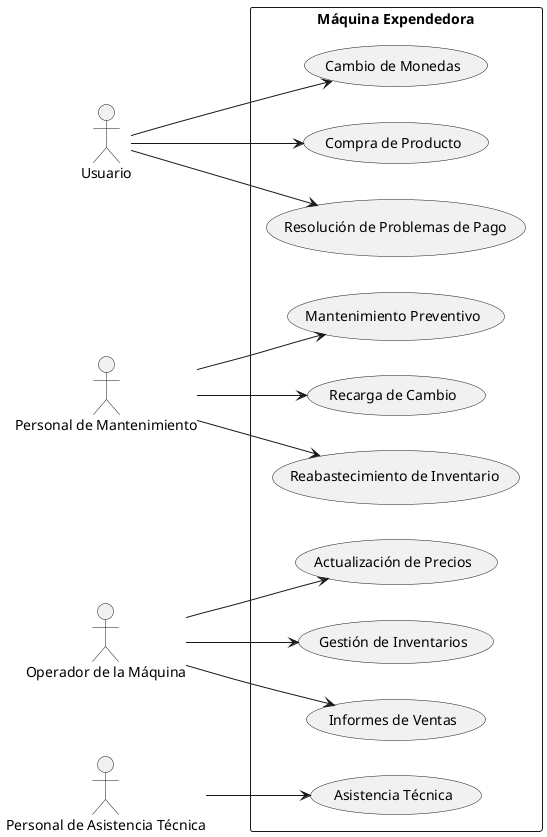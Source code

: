 @startuml

left to right direction

actor "Usuario" as User
actor "Personal de Mantenimiento" as Maintenance
actor "Operador de la Máquina" as Operator
actor "Personal de Asistencia Técnica" as TechSupport

rectangle "Máquina Expendedora" {
  User --> (Compra de Producto)
  Maintenance --> (Reabastecimiento de Inventario)
  Maintenance --> (Mantenimiento Preventivo)
  Operator --> (Gestión de Inventarios)
  Operator --> (Informes de Ventas)
  TechSupport --> (Asistencia Técnica)
  Operator --> (Actualización de Precios)
  User --> (Resolución de Problemas de Pago)
  Maintenance --> (Recarga de Cambio)
  User --> (Cambio de Monedas)
}

@enduml
